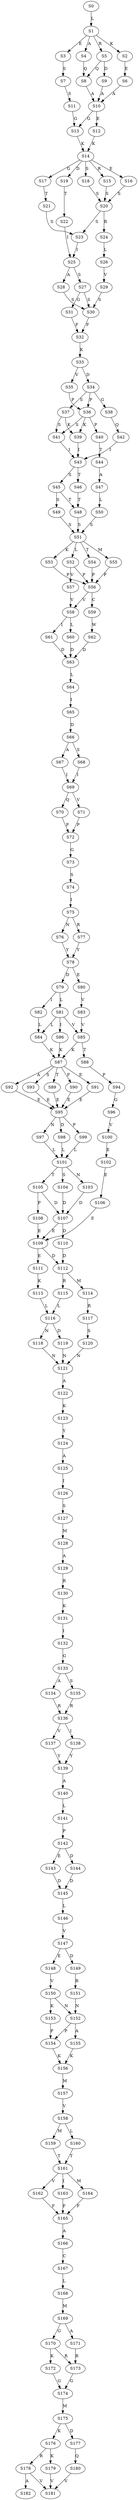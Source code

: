 strict digraph  {
	S0 -> S1 [ label = L ];
	S1 -> S2 [ label = K ];
	S1 -> S3 [ label = E ];
	S1 -> S4 [ label = A ];
	S1 -> S5 [ label = R ];
	S2 -> S6 [ label = E ];
	S3 -> S7 [ label = S ];
	S4 -> S8 [ label = Q ];
	S5 -> S9 [ label = D ];
	S5 -> S8 [ label = Q ];
	S6 -> S10 [ label = A ];
	S7 -> S11 [ label = S ];
	S8 -> S10 [ label = A ];
	S9 -> S10 [ label = A ];
	S10 -> S12 [ label = E ];
	S10 -> S13 [ label = G ];
	S11 -> S13 [ label = G ];
	S12 -> S14 [ label = K ];
	S13 -> S14 [ label = K ];
	S14 -> S15 [ label = R ];
	S14 -> S16 [ label = E ];
	S14 -> S17 [ label = G ];
	S14 -> S18 [ label = S ];
	S14 -> S19 [ label = D ];
	S15 -> S20 [ label = S ];
	S16 -> S20 [ label = S ];
	S17 -> S21 [ label = T ];
	S18 -> S20 [ label = S ];
	S19 -> S22 [ label = T ];
	S20 -> S23 [ label = S ];
	S20 -> S24 [ label = R ];
	S21 -> S23 [ label = S ];
	S22 -> S25 [ label = I ];
	S23 -> S25 [ label = I ];
	S24 -> S26 [ label = L ];
	S25 -> S27 [ label = S ];
	S25 -> S28 [ label = A ];
	S26 -> S29 [ label = V ];
	S27 -> S30 [ label = S ];
	S27 -> S31 [ label = G ];
	S28 -> S30 [ label = S ];
	S29 -> S30 [ label = S ];
	S30 -> S32 [ label = F ];
	S31 -> S32 [ label = F ];
	S32 -> S33 [ label = K ];
	S33 -> S34 [ label = D ];
	S33 -> S35 [ label = V ];
	S34 -> S36 [ label = P ];
	S34 -> S37 [ label = S ];
	S34 -> S38 [ label = G ];
	S35 -> S36 [ label = P ];
	S36 -> S39 [ label = K ];
	S36 -> S40 [ label = P ];
	S36 -> S41 [ label = S ];
	S37 -> S41 [ label = S ];
	S37 -> S39 [ label = K ];
	S38 -> S42 [ label = Q ];
	S39 -> S43 [ label = I ];
	S40 -> S44 [ label = T ];
	S41 -> S43 [ label = I ];
	S42 -> S43 [ label = I ];
	S43 -> S45 [ label = S ];
	S43 -> S46 [ label = T ];
	S44 -> S47 [ label = A ];
	S45 -> S48 [ label = T ];
	S45 -> S49 [ label = S ];
	S46 -> S48 [ label = T ];
	S47 -> S50 [ label = L ];
	S48 -> S51 [ label = S ];
	S49 -> S51 [ label = S ];
	S50 -> S51 [ label = S ];
	S51 -> S52 [ label = L ];
	S51 -> S53 [ label = K ];
	S51 -> S54 [ label = T ];
	S51 -> S55 [ label = M ];
	S52 -> S56 [ label = P ];
	S52 -> S57 [ label = V ];
	S53 -> S56 [ label = P ];
	S54 -> S56 [ label = P ];
	S55 -> S56 [ label = P ];
	S56 -> S58 [ label = V ];
	S56 -> S59 [ label = C ];
	S57 -> S58 [ label = V ];
	S58 -> S60 [ label = L ];
	S58 -> S61 [ label = I ];
	S59 -> S62 [ label = W ];
	S60 -> S63 [ label = D ];
	S61 -> S63 [ label = D ];
	S62 -> S63 [ label = D ];
	S63 -> S64 [ label = L ];
	S64 -> S65 [ label = I ];
	S65 -> S66 [ label = D ];
	S66 -> S67 [ label = A ];
	S66 -> S68 [ label = S ];
	S67 -> S69 [ label = I ];
	S68 -> S69 [ label = I ];
	S69 -> S70 [ label = Q ];
	S69 -> S71 [ label = V ];
	S70 -> S72 [ label = P ];
	S71 -> S72 [ label = P ];
	S72 -> S73 [ label = G ];
	S73 -> S74 [ label = S ];
	S74 -> S75 [ label = I ];
	S75 -> S76 [ label = N ];
	S75 -> S77 [ label = R ];
	S76 -> S78 [ label = Y ];
	S77 -> S78 [ label = Y ];
	S78 -> S79 [ label = D ];
	S78 -> S80 [ label = E ];
	S79 -> S81 [ label = L ];
	S79 -> S82 [ label = I ];
	S80 -> S83 [ label = V ];
	S81 -> S84 [ label = L ];
	S81 -> S85 [ label = V ];
	S81 -> S86 [ label = I ];
	S82 -> S84 [ label = L ];
	S83 -> S85 [ label = V ];
	S84 -> S87 [ label = K ];
	S85 -> S88 [ label = T ];
	S85 -> S87 [ label = K ];
	S86 -> S87 [ label = K ];
	S87 -> S89 [ label = T ];
	S87 -> S90 [ label = F ];
	S87 -> S91 [ label = E ];
	S87 -> S92 [ label = A ];
	S87 -> S93 [ label = S ];
	S88 -> S94 [ label = P ];
	S89 -> S95 [ label = E ];
	S90 -> S95 [ label = E ];
	S91 -> S95 [ label = E ];
	S92 -> S95 [ label = E ];
	S93 -> S95 [ label = E ];
	S94 -> S96 [ label = G ];
	S95 -> S97 [ label = N ];
	S95 -> S98 [ label = D ];
	S95 -> S99 [ label = P ];
	S96 -> S100 [ label = V ];
	S97 -> S101 [ label = L ];
	S98 -> S101 [ label = L ];
	S99 -> S101 [ label = L ];
	S100 -> S102 [ label = E ];
	S101 -> S103 [ label = N ];
	S101 -> S104 [ label = S ];
	S101 -> S105 [ label = T ];
	S102 -> S106 [ label = E ];
	S103 -> S107 [ label = D ];
	S104 -> S107 [ label = D ];
	S105 -> S107 [ label = D ];
	S105 -> S108 [ label = P ];
	S106 -> S109 [ label = E ];
	S107 -> S109 [ label = E ];
	S107 -> S110 [ label = D ];
	S108 -> S109 [ label = E ];
	S109 -> S111 [ label = E ];
	S109 -> S112 [ label = D ];
	S110 -> S112 [ label = D ];
	S111 -> S113 [ label = K ];
	S112 -> S114 [ label = M ];
	S112 -> S115 [ label = R ];
	S113 -> S116 [ label = L ];
	S114 -> S117 [ label = R ];
	S115 -> S116 [ label = L ];
	S116 -> S118 [ label = N ];
	S116 -> S119 [ label = D ];
	S117 -> S120 [ label = S ];
	S118 -> S121 [ label = N ];
	S119 -> S121 [ label = N ];
	S120 -> S121 [ label = N ];
	S121 -> S122 [ label = A ];
	S122 -> S123 [ label = K ];
	S123 -> S124 [ label = Y ];
	S124 -> S125 [ label = A ];
	S125 -> S126 [ label = I ];
	S126 -> S127 [ label = S ];
	S127 -> S128 [ label = M ];
	S128 -> S129 [ label = A ];
	S129 -> S130 [ label = R ];
	S130 -> S131 [ label = K ];
	S131 -> S132 [ label = I ];
	S132 -> S133 [ label = G ];
	S133 -> S134 [ label = A ];
	S133 -> S135 [ label = S ];
	S134 -> S136 [ label = R ];
	S135 -> S136 [ label = R ];
	S136 -> S137 [ label = V ];
	S136 -> S138 [ label = I ];
	S137 -> S139 [ label = Y ];
	S138 -> S139 [ label = Y ];
	S139 -> S140 [ label = A ];
	S140 -> S141 [ label = L ];
	S141 -> S142 [ label = P ];
	S142 -> S143 [ label = E ];
	S142 -> S144 [ label = D ];
	S143 -> S145 [ label = D ];
	S144 -> S145 [ label = D ];
	S145 -> S146 [ label = L ];
	S146 -> S147 [ label = V ];
	S147 -> S148 [ label = E ];
	S147 -> S149 [ label = D ];
	S148 -> S150 [ label = V ];
	S149 -> S151 [ label = R ];
	S150 -> S152 [ label = N ];
	S150 -> S153 [ label = K ];
	S151 -> S152 [ label = N ];
	S152 -> S154 [ label = P ];
	S152 -> S155 [ label = A ];
	S153 -> S154 [ label = P ];
	S154 -> S156 [ label = K ];
	S155 -> S156 [ label = K ];
	S156 -> S157 [ label = M ];
	S157 -> S158 [ label = V ];
	S158 -> S159 [ label = M ];
	S158 -> S160 [ label = L ];
	S159 -> S161 [ label = T ];
	S160 -> S161 [ label = T ];
	S161 -> S162 [ label = V ];
	S161 -> S163 [ label = I ];
	S161 -> S164 [ label = M ];
	S162 -> S165 [ label = F ];
	S163 -> S165 [ label = F ];
	S164 -> S165 [ label = F ];
	S165 -> S166 [ label = A ];
	S166 -> S167 [ label = C ];
	S167 -> S168 [ label = L ];
	S168 -> S169 [ label = M ];
	S169 -> S170 [ label = G ];
	S169 -> S171 [ label = A ];
	S170 -> S172 [ label = K ];
	S170 -> S173 [ label = R ];
	S171 -> S173 [ label = R ];
	S172 -> S174 [ label = G ];
	S173 -> S174 [ label = G ];
	S174 -> S175 [ label = M ];
	S175 -> S176 [ label = K ];
	S175 -> S177 [ label = D ];
	S176 -> S178 [ label = R ];
	S176 -> S179 [ label = K ];
	S177 -> S180 [ label = Q ];
	S178 -> S181 [ label = V ];
	S178 -> S182 [ label = A ];
	S179 -> S181 [ label = V ];
	S180 -> S181 [ label = V ];
}
